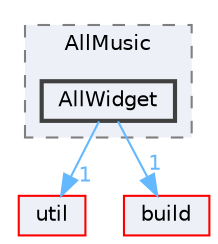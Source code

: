 digraph "AllWidget"
{
 // LATEX_PDF_SIZE
  bgcolor="transparent";
  edge [fontname=Helvetica,fontsize=10,labelfontname=Helvetica,labelfontsize=10];
  node [fontname=Helvetica,fontsize=10,shape=box,height=0.2,width=0.4];
  compound=true
  subgraph clusterdir_498ec84b4a3180a9b28d4c2c2e263734 {
    graph [ bgcolor="#edf0f7", pencolor="grey50", label="AllMusic", fontname=Helvetica,fontsize=10 style="filled,dashed", URL="dir_498ec84b4a3180a9b28d4c2c2e263734.html",tooltip=""]
  dir_5c3309bc732caee70c24d0951a9be253 [label="AllWidget", fillcolor="#edf0f7", color="grey25", style="filled,bold", URL="dir_5c3309bc732caee70c24d0951a9be253.html",tooltip=""];
  }
  dir_23ec12649285f9fabf3a6b7380226c28 [label="util", fillcolor="#edf0f7", color="red", style="filled", URL="dir_23ec12649285f9fabf3a6b7380226c28.html",tooltip=""];
  dir_4fef79e7177ba769987a8da36c892c5f [label="build", fillcolor="#edf0f7", color="red", style="filled", URL="dir_4fef79e7177ba769987a8da36c892c5f.html",tooltip=""];
  dir_5c3309bc732caee70c24d0951a9be253->dir_23ec12649285f9fabf3a6b7380226c28 [headlabel="1", labeldistance=1.5 headhref="dir_000034_000357.html" href="dir_000034_000357.html" color="steelblue1" fontcolor="steelblue1"];
  dir_5c3309bc732caee70c24d0951a9be253->dir_4fef79e7177ba769987a8da36c892c5f [headlabel="1", labeldistance=1.5 headhref="dir_000034_000041.html" href="dir_000034_000041.html" color="steelblue1" fontcolor="steelblue1"];
}
